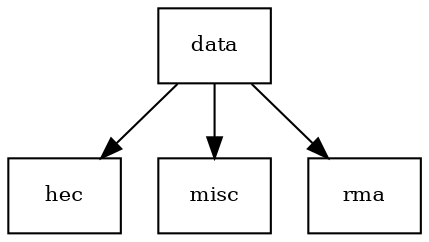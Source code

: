 digraph data_dependencies {
  node [shape = box, fontsize=10.0];
  data -> hec;
  data -> misc;
  data -> rma;
}
